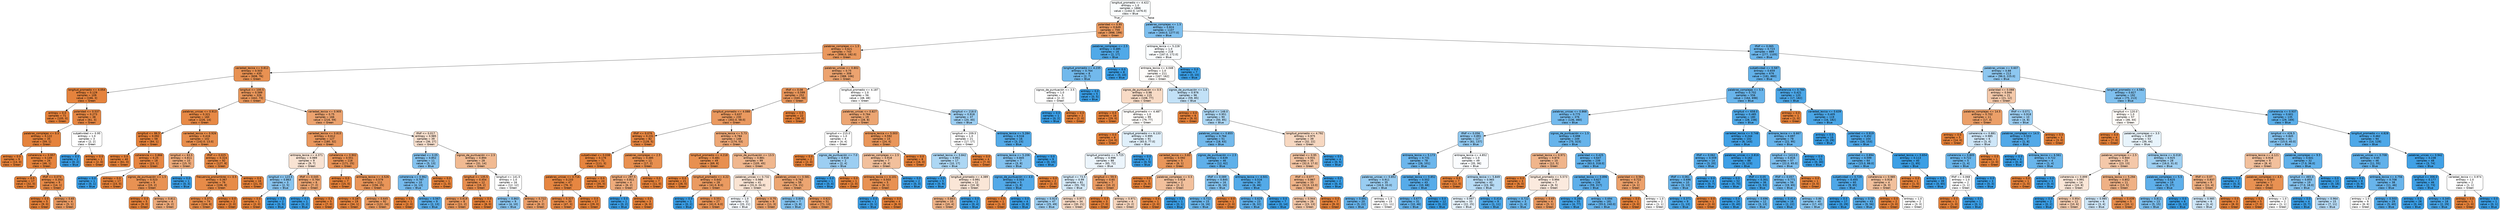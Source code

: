 digraph Tree {
node [shape=box, style="filled, rounded", color="black", fontname="helvetica"] ;
edge [fontname="helvetica"] ;
0 [label="longitud_promedio <= 4.422\nentropy = 1.0\nsamples = 1866\nvalue = [1442.0, 1476.0]\nclass = Blue", fillcolor="#fafdfe"] ;
1 [label="polaridad <= 0.95\nentropy = 0.649\nsamples = 759\nvalue = [998, 199]\nclass = Green", fillcolor="#ea9a60"] ;
0 -> 1 [labeldistance=2.5, labelangle=45, headlabel="True"] ;
2 [label="palabras_complejas <= 1.5\nentropy = 0.621\nsamples = 743\nvalue = [996.0, 182.0]\nclass = Green", fillcolor="#ea985d"] ;
1 -> 2 ;
3 [label="variedad_lexica <= 0.812\nentropy = 0.503\nsamples = 435\nvalue = [608, 76]\nclass = Green", fillcolor="#e89152"] ;
2 -> 3 ;
4 [label="longitud_promedio <= 4.054\nentropy = 0.129\nsamples = 109\nvalue = [166, 3]\nclass = Green", fillcolor="#e5833d"] ;
3 -> 4 ;
5 [label="entropy = 0.0\nsamples = 71\nvalue = [105, 0]\nclass = Green", fillcolor="#e58139"] ;
4 -> 5 ;
6 [label="polaridad <= 0.537\nentropy = 0.273\nsamples = 38\nvalue = [61, 3]\nclass = Green", fillcolor="#e68743"] ;
4 -> 6 ;
7 [label="palabras_complejas <= 0.5\nentropy = 0.122\nsamples = 35\nvalue = [59, 1]\nclass = Green", fillcolor="#e5833c"] ;
6 -> 7 ;
8 [label="entropy = 0.0\nsamples = 9\nvalue = [13, 0]\nclass = Green", fillcolor="#e58139"] ;
7 -> 8 ;
9 [label="coherencia <= 0.957\nentropy = 0.149\nsamples = 26\nvalue = [46, 1]\nclass = Green", fillcolor="#e6843d"] ;
7 -> 9 ;
10 [label="entropy = 0.0\nsamples = 17\nvalue = [32, 0]\nclass = Green", fillcolor="#e58139"] ;
9 -> 10 ;
11 [label="tfidf <= 0.074\nentropy = 0.353\nsamples = 9\nvalue = [14, 1]\nclass = Green", fillcolor="#e78a47"] ;
9 -> 11 ;
12 [label="entropy = 0.0\nsamples = 5\nvalue = [9, 0]\nclass = Green", fillcolor="#e58139"] ;
11 -> 12 ;
13 [label="entropy = 0.65\nsamples = 4\nvalue = [5, 1]\nclass = Green", fillcolor="#ea9a61"] ;
11 -> 13 ;
14 [label="subjetividad <= 0.95\nentropy = 1.0\nsamples = 3\nvalue = [2, 2]\nclass = Green", fillcolor="#ffffff"] ;
6 -> 14 ;
15 [label="entropy = 0.0\nsamples = 2\nvalue = [0, 2]\nclass = Blue", fillcolor="#399de5"] ;
14 -> 15 ;
16 [label="entropy = 0.0\nsamples = 1\nvalue = [2, 0]\nclass = Green", fillcolor="#e58139"] ;
14 -> 16 ;
17 [label="longitud <= 100.5\nentropy = 0.589\nsamples = 326\nvalue = [442, 73]\nclass = Green", fillcolor="#e9965a"] ;
3 -> 17 ;
18 [label="palabras_unicas <= 0.913\nentropy = 0.321\nsamples = 160\nvalue = [226, 14]\nclass = Green", fillcolor="#e78945"] ;
17 -> 18 ;
19 [label="longitud <= 86.5\nentropy = 0.092\nsamples = 58\nvalue = [84, 1]\nclass = Green", fillcolor="#e5823b"] ;
18 -> 19 ;
20 [label="entropy = 0.0\nsamples = 40\nvalue = [61, 0]\nclass = Green", fillcolor="#e58139"] ;
19 -> 20 ;
21 [label="coherencia <= 0.866\nentropy = 0.25\nsamples = 18\nvalue = [23, 1]\nclass = Green", fillcolor="#e68642"] ;
19 -> 21 ;
22 [label="entropy = 0.0\nsamples = 1\nvalue = [0, 1]\nclass = Blue", fillcolor="#399de5"] ;
21 -> 22 ;
23 [label="entropy = 0.0\nsamples = 17\nvalue = [23, 0]\nclass = Green", fillcolor="#e58139"] ;
21 -> 23 ;
24 [label="variedad_lexica <= 0.926\nentropy = 0.416\nsamples = 102\nvalue = [142.0, 13.0]\nclass = Green", fillcolor="#e78d4b"] ;
18 -> 24 ;
25 [label="longitud <= 63.5\nentropy = 0.811\nsamples = 10\nvalue = [15, 5]\nclass = Green", fillcolor="#eeab7b"] ;
24 -> 25 ;
26 [label="signos_de_puntuación <= 1.5\nentropy = 0.523\nsamples = 9\nvalue = [15, 2]\nclass = Green", fillcolor="#e89253"] ;
25 -> 26 ;
27 [label="entropy = 0.0\nsamples = 5\nvalue = [9, 0]\nclass = Green", fillcolor="#e58139"] ;
26 -> 27 ;
28 [label="entropy = 0.811\nsamples = 4\nvalue = [6, 2]\nclass = Green", fillcolor="#eeab7b"] ;
26 -> 28 ;
29 [label="entropy = 0.0\nsamples = 1\nvalue = [0, 3]\nclass = Blue", fillcolor="#399de5"] ;
25 -> 29 ;
30 [label="tfidf <= 0.025\nentropy = 0.324\nsamples = 92\nvalue = [127, 8]\nclass = Green", fillcolor="#e78945"] ;
24 -> 30 ;
31 [label="frecuencia_pronombres <= 0.5\nentropy = 0.367\nsamples = 76\nvalue = [106, 8]\nclass = Green", fillcolor="#e78b48"] ;
30 -> 31 ;
32 [label="entropy = 0.371\nsamples = 74\nvalue = [104, 8]\nclass = Green", fillcolor="#e78b48"] ;
31 -> 32 ;
33 [label="entropy = 0.0\nsamples = 2\nvalue = [2, 0]\nclass = Green", fillcolor="#e58139"] ;
31 -> 33 ;
34 [label="entropy = 0.0\nsamples = 16\nvalue = [21, 0]\nclass = Green", fillcolor="#e58139"] ;
30 -> 34 ;
35 [label="variedad_lexica <= 0.905\nentropy = 0.75\nsamples = 166\nvalue = [216, 59]\nclass = Green", fillcolor="#eca36f"] ;
17 -> 35 ;
36 [label="variedad_lexica <= 0.815\nentropy = 0.612\nsamples = 127\nvalue = [180, 32]\nclass = Green", fillcolor="#ea975c"] ;
35 -> 36 ;
37 [label="entropia_lexica <= 4.371\nentropy = 0.989\nsamples = 9\nvalue = [9, 7]\nclass = Green", fillcolor="#f9e3d3"] ;
36 -> 37 ;
38 [label="longitud <= 123.5\nentropy = 0.863\nsamples = 3\nvalue = [2, 5]\nclass = Blue", fillcolor="#88c4ef"] ;
37 -> 38 ;
39 [label="entropy = 0.0\nsamples = 1\nvalue = [2, 0]\nclass = Green", fillcolor="#e58139"] ;
38 -> 39 ;
40 [label="entropy = 0.0\nsamples = 2\nvalue = [0, 5]\nclass = Blue", fillcolor="#399de5"] ;
38 -> 40 ;
41 [label="tfidf <= 0.045\nentropy = 0.764\nsamples = 6\nvalue = [7, 2]\nclass = Green", fillcolor="#eca572"] ;
37 -> 41 ;
42 [label="entropy = 0.0\nsamples = 1\nvalue = [0, 2]\nclass = Blue", fillcolor="#399de5"] ;
41 -> 42 ;
43 [label="entropy = 0.0\nsamples = 5\nvalue = [7, 0]\nclass = Green", fillcolor="#e58139"] ;
41 -> 43 ;
44 [label="coherencia <= 0.902\nentropy = 0.551\nsamples = 118\nvalue = [171, 25]\nclass = Green", fillcolor="#e99356"] ;
36 -> 44 ;
45 [label="entropy = 0.0\nsamples = 7\nvalue = [15, 0]\nclass = Green", fillcolor="#e58139"] ;
44 -> 45 ;
46 [label="entropia_lexica <= 4.526\nentropy = 0.579\nsamples = 111\nvalue = [156, 25]\nclass = Green", fillcolor="#e99559"] ;
44 -> 46 ;
47 [label="entropy = 0.187\nsamples = 19\nvalue = [34, 1]\nclass = Green", fillcolor="#e6853f"] ;
46 -> 47 ;
48 [label="entropy = 0.645\nsamples = 92\nvalue = [122, 24]\nclass = Green", fillcolor="#ea9a60"] ;
46 -> 48 ;
49 [label="tfidf <= 0.017\nentropy = 0.985\nsamples = 39\nvalue = [36, 27]\nclass = Green", fillcolor="#f8e0ce"] ;
35 -> 49 ;
50 [label="polaridad <= 0.05\nentropy = 0.852\nsamples = 11\nvalue = [5, 13]\nclass = Blue", fillcolor="#85c3ef"] ;
49 -> 50 ;
51 [label="coherencia <= 0.962\nentropy = 0.787\nsamples = 10\nvalue = [4, 13]\nclass = Blue", fillcolor="#76bbed"] ;
50 -> 51 ;
52 [label="entropy = 0.0\nsamples = 1\nvalue = [2, 0]\nclass = Green", fillcolor="#e58139"] ;
51 -> 52 ;
53 [label="entropy = 0.567\nsamples = 9\nvalue = [2, 13]\nclass = Blue", fillcolor="#57ace9"] ;
51 -> 53 ;
54 [label="entropy = 0.0\nsamples = 1\nvalue = [1, 0]\nclass = Green", fillcolor="#e58139"] ;
50 -> 54 ;
55 [label="signos_de_puntuación <= 2.5\nentropy = 0.894\nsamples = 28\nvalue = [31, 14]\nclass = Green", fillcolor="#f1ba92"] ;
49 -> 55 ;
56 [label="longitud <= 135.5\nentropy = 0.454\nsamples = 12\nvalue = [19, 2]\nclass = Green", fillcolor="#e88e4e"] ;
55 -> 56 ;
57 [label="entropy = 0.619\nsamples = 8\nvalue = [11, 2]\nclass = Green", fillcolor="#ea985d"] ;
56 -> 57 ;
58 [label="entropy = 0.0\nsamples = 4\nvalue = [8, 0]\nclass = Green", fillcolor="#e58139"] ;
56 -> 58 ;
59 [label="longitud <= 141.5\nentropy = 1.0\nsamples = 16\nvalue = [12, 12]\nclass = Green", fillcolor="#ffffff"] ;
55 -> 59 ;
60 [label="entropy = 0.863\nsamples = 9\nvalue = [4, 10]\nclass = Blue", fillcolor="#88c4ef"] ;
59 -> 60 ;
61 [label="entropy = 0.722\nsamples = 7\nvalue = [8, 2]\nclass = Green", fillcolor="#eca06a"] ;
59 -> 61 ;
62 [label="palabras_unicas <= 0.802\nentropy = 0.75\nsamples = 308\nvalue = [388, 106]\nclass = Green", fillcolor="#eca36f"] ;
2 -> 62 ;
63 [label="tfidf <= 0.08\nentropy = 0.599\nsamples = 252\nvalue = [340, 58]\nclass = Green", fillcolor="#e9965b"] ;
62 -> 63 ;
64 [label="longitud_promedio <= 4.088\nentropy = 0.637\nsamples = 230\nvalue = [302.0, 58.0]\nclass = Green", fillcolor="#ea995f"] ;
63 -> 64 ;
65 [label="tfidf <= 0.076\nentropy = 0.231\nsamples = 82\nvalue = [128, 5]\nclass = Green", fillcolor="#e68641"] ;
64 -> 65 ;
66 [label="subjetividad <= 0.038\nentropy = 0.176\nsamples = 71\nvalue = [111, 3]\nclass = Green", fillcolor="#e6843e"] ;
65 -> 66 ;
67 [label="palabras_unicas <= 0.716\nentropy = 0.233\nsamples = 47\nvalue = [76, 3]\nclass = Green", fillcolor="#e68641"] ;
66 -> 67 ;
68 [label="entropy = 0.327\nsamples = 30\nvalue = [47, 3]\nclass = Green", fillcolor="#e78946"] ;
67 -> 68 ;
69 [label="entropy = 0.0\nsamples = 17\nvalue = [29, 0]\nclass = Green", fillcolor="#e58139"] ;
67 -> 69 ;
70 [label="entropy = 0.0\nsamples = 24\nvalue = [35, 0]\nclass = Green", fillcolor="#e58139"] ;
66 -> 70 ;
71 [label="palabras_complejas <= 2.5\nentropy = 0.485\nsamples = 11\nvalue = [17, 2]\nclass = Green", fillcolor="#e89050"] ;
65 -> 71 ;
72 [label="longitud <= 297.5\nentropy = 0.811\nsamples = 4\nvalue = [6, 2]\nclass = Green", fillcolor="#eeab7b"] ;
71 -> 72 ;
73 [label="entropy = 0.0\nsamples = 1\nvalue = [0, 2]\nclass = Blue", fillcolor="#399de5"] ;
72 -> 73 ;
74 [label="entropy = 0.0\nsamples = 3\nvalue = [6, 0]\nclass = Green", fillcolor="#e58139"] ;
72 -> 74 ;
75 [label="entropy = 0.0\nsamples = 7\nvalue = [11, 0]\nclass = Green", fillcolor="#e58139"] ;
71 -> 75 ;
76 [label="entropia_lexica <= 5.73\nentropy = 0.784\nsamples = 148\nvalue = [174, 53]\nclass = Green", fillcolor="#eda775"] ;
64 -> 76 ;
77 [label="longitud_promedio <= 4.218\nentropy = 0.481\nsamples = 49\nvalue = [69, 8]\nclass = Green", fillcolor="#e89050"] ;
76 -> 77 ;
78 [label="entropy = 0.0\nsamples = 21\nvalue = [28, 0]\nclass = Green", fillcolor="#e58139"] ;
77 -> 78 ;
79 [label="longitud_promedio <= 4.22\nentropy = 0.642\nsamples = 28\nvalue = [41.0, 8.0]\nclass = Green", fillcolor="#ea9a60"] ;
77 -> 79 ;
80 [label="entropy = 0.0\nsamples = 1\nvalue = [0, 2]\nclass = Blue", fillcolor="#399de5"] ;
79 -> 80 ;
81 [label="entropy = 0.551\nsamples = 27\nvalue = [41.0, 6.0]\nclass = Green", fillcolor="#e99356"] ;
79 -> 81 ;
82 [label="signos_de_puntuación <= 13.5\nentropy = 0.881\nsamples = 99\nvalue = [105, 45]\nclass = Green", fillcolor="#f0b78e"] ;
76 -> 82 ;
83 [label="palabras_unicas <= 0.732\nentropy = 0.988\nsamples = 41\nvalue = [31.0, 24.0]\nclass = Green", fillcolor="#f9e3d2"] ;
82 -> 83 ;
84 [label="entropy = 1.0\nsamples = 32\nvalue = [20, 21]\nclass = Blue", fillcolor="#f6fafe"] ;
83 -> 84 ;
85 [label="entropy = 0.75\nsamples = 9\nvalue = [11, 3]\nclass = Green", fillcolor="#eca36f"] ;
83 -> 85 ;
86 [label="palabras_unicas <= 0.581\nentropy = 0.762\nsamples = 58\nvalue = [74, 21]\nclass = Green", fillcolor="#eca571"] ;
82 -> 86 ;
87 [label="entropy = 0.845\nsamples = 7\nvalue = [3, 8]\nclass = Blue", fillcolor="#83c2ef"] ;
86 -> 87 ;
88 [label="entropy = 0.622\nsamples = 51\nvalue = [71, 13]\nclass = Green", fillcolor="#ea985d"] ;
86 -> 88 ;
89 [label="entropy = 0.0\nsamples = 22\nvalue = [38, 0]\nclass = Green", fillcolor="#e58139"] ;
63 -> 89 ;
90 [label="longitud_promedio <= 4.187\nentropy = 1.0\nsamples = 56\nvalue = [48, 48]\nclass = Green", fillcolor="#ffffff"] ;
62 -> 90 ;
91 [label="palabras_unicas <= 0.827\nentropy = 0.764\nsamples = 19\nvalue = [28, 8]\nclass = Green", fillcolor="#eca572"] ;
90 -> 91 ;
92 [label="longitud <= 215.0\nentropy = 1.0\nsamples = 4\nvalue = [4, 4]\nclass = Green", fillcolor="#ffffff"] ;
91 -> 92 ;
93 [label="entropy = 0.0\nsamples = 2\nvalue = [2, 0]\nclass = Green", fillcolor="#e58139"] ;
92 -> 93 ;
94 [label="signos_de_puntuación <= 7.0\nentropy = 0.918\nsamples = 2\nvalue = [2, 4]\nclass = Blue", fillcolor="#9ccef2"] ;
92 -> 94 ;
95 [label="entropy = 0.0\nsamples = 1\nvalue = [0, 4]\nclass = Blue", fillcolor="#399de5"] ;
94 -> 95 ;
96 [label="entropy = 0.0\nsamples = 1\nvalue = [2, 0]\nclass = Green", fillcolor="#e58139"] ;
94 -> 96 ;
97 [label="entropia_lexica <= 5.003\nentropy = 0.592\nsamples = 15\nvalue = [24, 4]\nclass = Green", fillcolor="#e9965a"] ;
91 -> 97 ;
98 [label="palabras_complejas <= 2.5\nentropy = 0.918\nsamples = 7\nvalue = [8, 4]\nclass = Green", fillcolor="#f2c09c"] ;
97 -> 98 ;
99 [label="entropia_lexica <= 4.101\nentropy = 0.503\nsamples = 5\nvalue = [8, 1]\nclass = Green", fillcolor="#e89152"] ;
98 -> 99 ;
100 [label="entropy = 0.0\nsamples = 1\nvalue = [0, 1]\nclass = Blue", fillcolor="#399de5"] ;
99 -> 100 ;
101 [label="entropy = 0.0\nsamples = 4\nvalue = [8, 0]\nclass = Green", fillcolor="#e58139"] ;
99 -> 101 ;
102 [label="entropy = 0.0\nsamples = 2\nvalue = [0, 3]\nclass = Blue", fillcolor="#399de5"] ;
98 -> 102 ;
103 [label="entropy = 0.0\nsamples = 8\nvalue = [16, 0]\nclass = Green", fillcolor="#e58139"] ;
97 -> 103 ;
104 [label="longitud <= 218.0\nentropy = 0.918\nsamples = 37\nvalue = [20, 40]\nclass = Blue", fillcolor="#9ccef2"] ;
90 -> 104 ;
105 [label="longitud <= 209.5\nentropy = 1.0\nsamples = 21\nvalue = [17, 17]\nclass = Green", fillcolor="#ffffff"] ;
104 -> 105 ;
106 [label="variedad_lexica <= 0.842\nentropy = 0.951\nsamples = 17\nvalue = [10, 17]\nclass = Blue", fillcolor="#add7f4"] ;
105 -> 106 ;
107 [label="entropy = 0.0\nsamples = 5\nvalue = [0, 9]\nclass = Blue", fillcolor="#399de5"] ;
106 -> 107 ;
108 [label="longitud_promedio <= 4.389\nentropy = 0.991\nsamples = 12\nvalue = [10, 8]\nclass = Green", fillcolor="#fae6d7"] ;
106 -> 108 ;
109 [label="entropy = 0.863\nsamples = 10\nvalue = [10, 4]\nclass = Green", fillcolor="#efb388"] ;
108 -> 109 ;
110 [label="entropy = 0.0\nsamples = 2\nvalue = [0, 4]\nclass = Blue", fillcolor="#399de5"] ;
108 -> 110 ;
111 [label="entropy = 0.0\nsamples = 4\nvalue = [7, 0]\nclass = Green", fillcolor="#e58139"] ;
105 -> 111 ;
112 [label="entropia_lexica <= 5.284\nentropy = 0.516\nsamples = 16\nvalue = [3, 23]\nclass = Blue", fillcolor="#53aae8"] ;
104 -> 112 ;
113 [label="entropia_lexica <= 5.206\nentropy = 0.845\nsamples = 7\nvalue = [3, 8]\nclass = Blue", fillcolor="#83c2ef"] ;
112 -> 113 ;
114 [label="signos_de_puntuación <= 4.0\nentropy = 0.503\nsamples = 5\nvalue = [1, 8]\nclass = Blue", fillcolor="#52a9e8"] ;
113 -> 114 ;
115 [label="entropy = 0.0\nsamples = 1\nvalue = [1, 0]\nclass = Green", fillcolor="#e58139"] ;
114 -> 115 ;
116 [label="entropy = 0.0\nsamples = 4\nvalue = [0, 8]\nclass = Blue", fillcolor="#399de5"] ;
114 -> 116 ;
117 [label="entropy = 0.0\nsamples = 2\nvalue = [2, 0]\nclass = Green", fillcolor="#e58139"] ;
113 -> 117 ;
118 [label="entropy = 0.0\nsamples = 9\nvalue = [0, 15]\nclass = Blue", fillcolor="#399de5"] ;
112 -> 118 ;
119 [label="palabras_complejas <= 2.5\nentropy = 0.485\nsamples = 16\nvalue = [2, 17]\nclass = Blue", fillcolor="#50a9e8"] ;
1 -> 119 ;
120 [label="longitud_promedio <= 4.235\nentropy = 0.764\nsamples = 8\nvalue = [2, 7]\nclass = Blue", fillcolor="#72b9ec"] ;
119 -> 120 ;
121 [label="signos_de_puntuación <= 3.5\nentropy = 1.0\nsamples = 3\nvalue = [2, 2]\nclass = Green", fillcolor="#ffffff"] ;
120 -> 121 ;
122 [label="entropy = 0.0\nsamples = 1\nvalue = [0, 2]\nclass = Blue", fillcolor="#399de5"] ;
121 -> 122 ;
123 [label="entropy = 0.0\nsamples = 2\nvalue = [2, 0]\nclass = Green", fillcolor="#e58139"] ;
121 -> 123 ;
124 [label="entropy = 0.0\nsamples = 5\nvalue = [0, 5]\nclass = Blue", fillcolor="#399de5"] ;
120 -> 124 ;
125 [label="entropy = 0.0\nsamples = 8\nvalue = [0, 10]\nclass = Blue", fillcolor="#399de5"] ;
119 -> 125 ;
126 [label="palabras_complejas <= 1.5\nentropy = 0.824\nsamples = 1107\nvalue = [444.0, 1277.0]\nclass = Blue", fillcolor="#7ebfee"] ;
0 -> 126 [labeldistance=2.5, labelangle=-45, headlabel="False"] ;
127 [label="entropia_lexica <= 5.228\nentropy = 1.0\nsamples = 218\nvalue = [167.0, 172.0]\nclass = Blue", fillcolor="#f9fcfe"] ;
126 -> 127 ;
128 [label="entropia_lexica <= 4.048\nentropy = 1.0\nsamples = 211\nvalue = [167, 162]\nclass = Green", fillcolor="#fefbf9"] ;
127 -> 128 ;
129 [label="signos_de_puntuación <= 0.5\nentropy = 0.98\nsamples = 115\nvalue = [108, 77]\nclass = Green", fillcolor="#f8dbc6"] ;
128 -> 129 ;
130 [label="entropy = 0.0\nsamples = 16\nvalue = [29, 0]\nclass = Green", fillcolor="#e58139"] ;
129 -> 130 ;
131 [label="longitud_promedio <= 4.487\nentropy = 1.0\nsamples = 99\nvalue = [79, 77]\nclass = Green", fillcolor="#fefcfa"] ;
129 -> 131 ;
132 [label="entropy = 0.0\nsamples = 8\nvalue = [14, 0]\nclass = Green", fillcolor="#e58139"] ;
131 -> 132 ;
133 [label="longitud_promedio <= 6.133\nentropy = 0.995\nsamples = 91\nvalue = [65.0, 77.0]\nclass = Blue", fillcolor="#e0f0fb"] ;
131 -> 133 ;
134 [label="longitud_promedio <= 5.725\nentropy = 0.998\nsamples = 88\nvalue = [65, 72]\nclass = Blue", fillcolor="#ecf5fc"] ;
133 -> 134 ;
135 [label="longitud <= 73.5\nentropy = 0.99\nsamples = 81\nvalue = [55, 70]\nclass = Blue", fillcolor="#d5eaf9"] ;
134 -> 135 ;
136 [label="entropy = 0.923\nsamples = 47\nvalue = [25, 49]\nclass = Blue", fillcolor="#9ecff2"] ;
135 -> 136 ;
137 [label="entropy = 0.977\nsamples = 34\nvalue = [30, 21]\nclass = Green", fillcolor="#f7d9c4"] ;
135 -> 137 ;
138 [label="longitud <= 59.5\nentropy = 0.65\nsamples = 7\nvalue = [10, 2]\nclass = Green", fillcolor="#ea9a61"] ;
134 -> 138 ;
139 [label="entropy = 0.0\nsamples = 3\nvalue = [7, 0]\nclass = Green", fillcolor="#e58139"] ;
138 -> 139 ;
140 [label="entropy = 0.971\nsamples = 4\nvalue = [3, 2]\nclass = Green", fillcolor="#f6d5bd"] ;
138 -> 140 ;
141 [label="entropy = 0.0\nsamples = 3\nvalue = [0, 5]\nclass = Blue", fillcolor="#399de5"] ;
133 -> 141 ;
142 [label="signos_de_puntuación <= 1.5\nentropy = 0.976\nsamples = 96\nvalue = [59, 85]\nclass = Blue", fillcolor="#c2e1f7"] ;
128 -> 142 ;
143 [label="entropy = 0.0\nsamples = 6\nvalue = [9, 0]\nclass = Green", fillcolor="#e58139"] ;
142 -> 143 ;
144 [label="longitud <= 148.0\nentropy = 0.951\nsamples = 90\nvalue = [50, 85]\nclass = Blue", fillcolor="#add7f4"] ;
142 -> 144 ;
145 [label="palabras_unicas <= 0.855\nentropy = 0.764\nsamples = 51\nvalue = [18, 63]\nclass = Blue", fillcolor="#72b9ec"] ;
144 -> 145 ;
146 [label="variedad_lexica <= 0.83\nentropy = 0.592\nsamples = 5\nvalue = [6, 1]\nclass = Green", fillcolor="#e9965a"] ;
145 -> 146 ;
147 [label="entropy = 0.0\nsamples = 3\nvalue = [4, 0]\nclass = Green", fillcolor="#e58139"] ;
146 -> 147 ;
148 [label="palabras_complejas <= 0.5\nentropy = 0.918\nsamples = 2\nvalue = [2, 1]\nclass = Green", fillcolor="#f2c09c"] ;
146 -> 148 ;
149 [label="entropy = 0.0\nsamples = 1\nvalue = [2, 0]\nclass = Green", fillcolor="#e58139"] ;
148 -> 149 ;
150 [label="entropy = 0.0\nsamples = 1\nvalue = [0, 1]\nclass = Blue", fillcolor="#399de5"] ;
148 -> 150 ;
151 [label="signos_de_puntuación <= 2.5\nentropy = 0.639\nsamples = 46\nvalue = [12, 62]\nclass = Blue", fillcolor="#5fb0ea"] ;
145 -> 151 ;
152 [label="tfidf <= 0.089\nentropy = 0.845\nsamples = 16\nvalue = [6, 16]\nclass = Blue", fillcolor="#83c2ef"] ;
151 -> 152 ;
153 [label="entropy = 0.722\nsamples = 15\nvalue = [4, 16]\nclass = Blue", fillcolor="#6ab6ec"] ;
152 -> 153 ;
154 [label="entropy = 0.0\nsamples = 1\nvalue = [2, 0]\nclass = Green", fillcolor="#e58139"] ;
152 -> 154 ;
155 [label="entropia_lexica <= 4.501\nentropy = 0.516\nsamples = 30\nvalue = [6, 46]\nclass = Blue", fillcolor="#53aae8"] ;
151 -> 155 ;
156 [label="entropy = 0.629\nsamples = 23\nvalue = [6, 32]\nclass = Blue", fillcolor="#5eafea"] ;
155 -> 156 ;
157 [label="entropy = 0.0\nsamples = 7\nvalue = [0, 14]\nclass = Blue", fillcolor="#399de5"] ;
155 -> 157 ;
158 [label="longitud_promedio <= 4.792\nentropy = 0.975\nsamples = 39\nvalue = [32, 22]\nclass = Green", fillcolor="#f7d8c1"] ;
144 -> 158 ;
159 [label="polaridad <= 0.95\nentropy = 0.931\nsamples = 35\nvalue = [32.0, 17.0]\nclass = Green", fillcolor="#f3c4a2"] ;
158 -> 159 ;
160 [label="tfidf <= 0.077\nentropy = 0.867\nsamples = 33\nvalue = [32.0, 13.0]\nclass = Green", fillcolor="#f0b489"] ;
159 -> 160 ;
161 [label="entropy = 0.944\nsamples = 26\nvalue = [23, 13]\nclass = Green", fillcolor="#f4c8a9"] ;
160 -> 161 ;
162 [label="entropy = 0.0\nsamples = 7\nvalue = [9, 0]\nclass = Green", fillcolor="#e58139"] ;
160 -> 162 ;
163 [label="entropy = 0.0\nsamples = 2\nvalue = [0, 4]\nclass = Blue", fillcolor="#399de5"] ;
159 -> 163 ;
164 [label="entropy = 0.0\nsamples = 4\nvalue = [0, 5]\nclass = Blue", fillcolor="#399de5"] ;
158 -> 164 ;
165 [label="entropy = 0.0\nsamples = 7\nvalue = [0, 10]\nclass = Blue", fillcolor="#399de5"] ;
127 -> 165 ;
166 [label="tfidf <= 0.065\nentropy = 0.723\nsamples = 889\nvalue = [277, 1105]\nclass = Blue", fillcolor="#6bb6ec"] ;
126 -> 166 ;
167 [label="subjetividad <= 0.587\nentropy = 0.659\nsamples = 676\nvalue = [181, 880]\nclass = Blue", fillcolor="#62b1ea"] ;
166 -> 167 ;
168 [label="palabras_complejas <= 5.5\nentropy = 0.702\nsamples = 556\nvalue = [164, 698]\nclass = Blue", fillcolor="#68b4eb"] ;
167 -> 168 ;
169 [label="palabras_unicas <= 0.868\nentropy = 0.775\nsamples = 376\nvalue = [136, 460]\nclass = Blue", fillcolor="#74baed"] ;
168 -> 169 ;
170 [label="tfidf <= 0.056\nentropy = 0.891\nsamples = 127\nvalue = [61, 137]\nclass = Blue", fillcolor="#91c9f1"] ;
169 -> 170 ;
171 [label="entropia_lexica <= 5.173\nentropy = 0.731\nsamples = 78\nvalue = [26, 101]\nclass = Blue", fillcolor="#6cb6ec"] ;
170 -> 171 ;
172 [label="palabras_unicas <= 0.852\nentropy = 0.911\nsamples = 35\nvalue = [16.0, 33.0]\nclass = Blue", fillcolor="#99cdf2"] ;
171 -> 172 ;
173 [label="entropy = 0.691\nsamples = 20\nvalue = [5, 22]\nclass = Blue", fillcolor="#66b3eb"] ;
172 -> 173 ;
174 [label="entropy = 1.0\nsamples = 15\nvalue = [11, 11]\nclass = Green", fillcolor="#ffffff"] ;
172 -> 174 ;
175 [label="variedad_lexica <= 0.852\nentropy = 0.552\nsamples = 43\nvalue = [10, 68]\nclass = Blue", fillcolor="#56abe9"] ;
171 -> 175 ;
176 [label="entropy = 0.677\nsamples = 31\nvalue = [10, 46]\nclass = Blue", fillcolor="#64b2eb"] ;
175 -> 176 ;
177 [label="entropy = 0.0\nsamples = 12\nvalue = [0, 22]\nclass = Blue", fillcolor="#399de5"] ;
175 -> 177 ;
178 [label="entropia_lexica <= 4.852\nentropy = 1.0\nsamples = 49\nvalue = [35, 36]\nclass = Blue", fillcolor="#fafcfe"] ;
170 -> 178 ;
179 [label="entropy = 0.0\nsamples = 7\nvalue = [12, 0]\nclass = Green", fillcolor="#e58139"] ;
178 -> 179 ;
180 [label="entropia_lexica <= 5.849\nentropy = 0.965\nsamples = 42\nvalue = [23, 36]\nclass = Blue", fillcolor="#b8dcf6"] ;
178 -> 180 ;
181 [label="entropy = 0.997\nsamples = 33\nvalue = [22, 25]\nclass = Blue", fillcolor="#e7f3fc"] ;
180 -> 181 ;
182 [label="entropy = 0.414\nsamples = 9\nvalue = [1, 11]\nclass = Blue", fillcolor="#4ba6e7"] ;
180 -> 182 ;
183 [label="signos_de_puntuación <= 1.5\nentropy = 0.698\nsamples = 249\nvalue = [75, 323]\nclass = Blue", fillcolor="#67b4eb"] ;
169 -> 183 ;
184 [label="variedad_lexica <= 0.971\nentropy = 0.874\nsamples = 10\nvalue = [12, 5]\nclass = Green", fillcolor="#f0b58b"] ;
183 -> 184 ;
185 [label="entropy = 0.0\nsamples = 3\nvalue = [6, 0]\nclass = Green", fillcolor="#e58139"] ;
184 -> 185 ;
186 [label="longitud_promedio <= 5.573\nentropy = 0.994\nsamples = 7\nvalue = [6, 5]\nclass = Green", fillcolor="#fbeade"] ;
184 -> 186 ;
187 [label="entropy = 0.722\nsamples = 3\nvalue = [1, 4]\nclass = Blue", fillcolor="#6ab6ec"] ;
186 -> 187 ;
188 [label="entropy = 0.65\nsamples = 4\nvalue = [5, 1]\nclass = Green", fillcolor="#ea9a61"] ;
186 -> 188 ;
189 [label="polaridad <= 0.425\nentropy = 0.647\nsamples = 239\nvalue = [63.0, 318.0]\nclass = Blue", fillcolor="#60b0ea"] ;
183 -> 189 ;
190 [label="variedad_lexica <= 0.896\nentropy = 0.627\nsamples = 236\nvalue = [59, 317]\nclass = Blue", fillcolor="#5eafea"] ;
189 -> 190 ;
191 [label="entropy = 0.284\nsamples = 55\nvalue = [4, 77]\nclass = Blue", fillcolor="#43a2e6"] ;
190 -> 191 ;
192 [label="entropy = 0.694\nsamples = 181\nvalue = [55.0, 240.0]\nclass = Blue", fillcolor="#66b3eb"] ;
190 -> 192 ;
193 [label="polaridad <= 0.562\nentropy = 0.722\nsamples = 3\nvalue = [4, 1]\nclass = Green", fillcolor="#eca06a"] ;
189 -> 193 ;
194 [label="entropy = 0.0\nsamples = 1\nvalue = [3, 0]\nclass = Green", fillcolor="#e58139"] ;
193 -> 194 ;
195 [label="entropy = 1.0\nsamples = 2\nvalue = [1, 1]\nclass = Green", fillcolor="#ffffff"] ;
193 -> 195 ;
196 [label="longitud <= 658.0\nentropy = 0.485\nsamples = 180\nvalue = [28, 238]\nclass = Blue", fillcolor="#50a9e8"] ;
168 -> 196 ;
197 [label="variedad_lexica <= 0.748\nentropy = 0.244\nsamples = 102\nvalue = [6, 143]\nclass = Blue", fillcolor="#41a1e6"] ;
196 -> 197 ;
198 [label="tfidf <= 0.062\nentropy = 0.559\nsamples = 14\nvalue = [3, 20]\nclass = Blue", fillcolor="#57ace9"] ;
197 -> 198 ;
199 [label="tfidf <= 0.061\nentropy = 0.696\nsamples = 10\nvalue = [3, 13]\nclass = Blue", fillcolor="#67b4eb"] ;
198 -> 199 ;
200 [label="entropy = 0.371\nsamples = 9\nvalue = [1, 13]\nclass = Blue", fillcolor="#48a5e7"] ;
199 -> 200 ;
201 [label="entropy = 0.0\nsamples = 1\nvalue = [2, 0]\nclass = Green", fillcolor="#e58139"] ;
199 -> 201 ;
202 [label="entropy = 0.0\nsamples = 4\nvalue = [0, 7]\nclass = Blue", fillcolor="#399de5"] ;
198 -> 202 ;
203 [label="palabras_unicas <= 0.816\nentropy = 0.162\nsamples = 88\nvalue = [3, 123]\nclass = Blue", fillcolor="#3e9fe6"] ;
197 -> 203 ;
204 [label="entropy = 0.0\nsamples = 52\nvalue = [0, 70]\nclass = Blue", fillcolor="#399de5"] ;
203 -> 204 ;
205 [label="tfidf <= 0.05\nentropy = 0.301\nsamples = 36\nvalue = [3, 53]\nclass = Blue", fillcolor="#44a3e6"] ;
203 -> 205 ;
206 [label="entropy = 0.0\nsamples = 24\nvalue = [0, 40]\nclass = Blue", fillcolor="#399de5"] ;
205 -> 206 ;
207 [label="entropy = 0.696\nsamples = 12\nvalue = [3, 13]\nclass = Blue", fillcolor="#67b4eb"] ;
205 -> 207 ;
208 [label="entropia_lexica <= 6.667\nentropy = 0.697\nsamples = 78\nvalue = [22, 95]\nclass = Blue", fillcolor="#67b4eb"] ;
196 -> 208 ;
209 [label="longitud <= 1413.0\nentropy = 0.816\nsamples = 57\nvalue = [22.0, 65.0]\nclass = Blue", fillcolor="#7cbeee"] ;
208 -> 209 ;
210 [label="tfidf <= 0.057\nentropy = 0.771\nsamples = 56\nvalue = [19, 65]\nclass = Blue", fillcolor="#73baed"] ;
209 -> 210 ;
211 [label="entropy = 0.414\nsamples = 16\nvalue = [2, 22]\nclass = Blue", fillcolor="#4ba6e7"] ;
210 -> 211 ;
212 [label="entropy = 0.86\nsamples = 40\nvalue = [17, 43]\nclass = Blue", fillcolor="#87c4ef"] ;
210 -> 212 ;
213 [label="entropy = 0.0\nsamples = 1\nvalue = [3, 0]\nclass = Green", fillcolor="#e58139"] ;
209 -> 213 ;
214 [label="entropy = 0.0\nsamples = 21\nvalue = [0, 30]\nclass = Blue", fillcolor="#399de5"] ;
208 -> 214 ;
215 [label="coherencia <= 0.784\nentropy = 0.421\nsamples = 120\nvalue = [17, 182]\nclass = Blue", fillcolor="#4ba6e7"] ;
167 -> 215 ;
216 [label="entropy = 0.0\nsamples = 1\nvalue = [1, 0]\nclass = Green", fillcolor="#e58139"] ;
215 -> 216 ;
217 [label="variedad_lexica <= 0.639\nentropy = 0.405\nsamples = 119\nvalue = [16, 182]\nclass = Blue", fillcolor="#4aa6e7"] ;
215 -> 217 ;
218 [label="entropy = 0.0\nsamples = 15\nvalue = [0, 29]\nclass = Blue", fillcolor="#399de5"] ;
217 -> 218 ;
219 [label="polaridad <= 0.919\nentropy = 0.452\nsamples = 104\nvalue = [16, 153]\nclass = Blue", fillcolor="#4ea7e8"] ;
217 -> 219 ;
220 [label="polaridad <= 0.894\nentropy = 0.599\nsamples = 64\nvalue = [15.0, 88.0]\nclass = Blue", fillcolor="#5baee9"] ;
219 -> 220 ;
221 [label="subjetividad <= 0.729\nentropy = 0.455\nsamples = 60\nvalue = [9, 85]\nclass = Blue", fillcolor="#4ea7e8"] ;
220 -> 221 ;
222 [label="entropy = 0.0\nsamples = 17\nvalue = [0, 29]\nclass = Blue", fillcolor="#399de5"] ;
221 -> 222 ;
223 [label="entropy = 0.58\nsamples = 43\nvalue = [9, 56]\nclass = Blue", fillcolor="#59ade9"] ;
221 -> 223 ;
224 [label="coherencia <= 0.985\nentropy = 0.918\nsamples = 4\nvalue = [6, 3]\nclass = Green", fillcolor="#f2c09c"] ;
220 -> 224 ;
225 [label="entropy = 0.0\nsamples = 2\nvalue = [3, 0]\nclass = Green", fillcolor="#e58139"] ;
224 -> 225 ;
226 [label="entropy = 1.0\nsamples = 2\nvalue = [3, 3]\nclass = Green", fillcolor="#ffffff"] ;
224 -> 226 ;
227 [label="variedad_lexica <= 0.654\nentropy = 0.113\nsamples = 40\nvalue = [1, 65]\nclass = Blue", fillcolor="#3c9fe5"] ;
219 -> 227 ;
228 [label="entropy = 0.0\nsamples = 1\nvalue = [1, 0]\nclass = Green", fillcolor="#e58139"] ;
227 -> 228 ;
229 [label="entropy = 0.0\nsamples = 39\nvalue = [0, 65]\nclass = Blue", fillcolor="#399de5"] ;
227 -> 229 ;
230 [label="palabras_unicas <= 0.607\nentropy = 0.88\nsamples = 213\nvalue = [96.0, 225.0]\nclass = Blue", fillcolor="#8dc7f0"] ;
166 -> 230 ;
231 [label="polaridad <= 0.088\nentropy = 0.946\nsamples = 21\nvalue = [21, 12]\nclass = Green", fillcolor="#f4c9aa"] ;
230 -> 231 ;
232 [label="palabras_complejas <= 14.5\nentropy = 0.702\nsamples = 11\nvalue = [17, 4]\nclass = Green", fillcolor="#eb9f68"] ;
231 -> 232 ;
233 [label="entropy = 0.0\nsamples = 5\nvalue = [14, 0]\nclass = Green", fillcolor="#e58139"] ;
232 -> 233 ;
234 [label="coherencia <= 0.881\nentropy = 0.985\nsamples = 6\nvalue = [3, 4]\nclass = Blue", fillcolor="#cee6f8"] ;
232 -> 234 ;
235 [label="coherencia <= 0.805\nentropy = 0.722\nsamples = 5\nvalue = [1, 4]\nclass = Blue", fillcolor="#6ab6ec"] ;
234 -> 235 ;
236 [label="tfidf <= 0.068\nentropy = 1.0\nsamples = 2\nvalue = [1, 1]\nclass = Green", fillcolor="#ffffff"] ;
235 -> 236 ;
237 [label="entropy = 0.0\nsamples = 1\nvalue = [1, 0]\nclass = Green", fillcolor="#e58139"] ;
236 -> 237 ;
238 [label="entropy = 0.0\nsamples = 1\nvalue = [0, 1]\nclass = Blue", fillcolor="#399de5"] ;
236 -> 238 ;
239 [label="entropy = 0.0\nsamples = 3\nvalue = [0, 3]\nclass = Blue", fillcolor="#399de5"] ;
235 -> 239 ;
240 [label="entropy = 0.0\nsamples = 1\nvalue = [2, 0]\nclass = Green", fillcolor="#e58139"] ;
234 -> 240 ;
241 [label="tfidf <= 0.071\nentropy = 0.918\nsamples = 10\nvalue = [4, 8]\nclass = Blue", fillcolor="#9ccef2"] ;
231 -> 241 ;
242 [label="palabras_complejas <= 14.5\nentropy = 0.503\nsamples = 7\nvalue = [1, 8]\nclass = Blue", fillcolor="#52a9e8"] ;
241 -> 242 ;
243 [label="entropy = 0.0\nsamples = 3\nvalue = [0, 4]\nclass = Blue", fillcolor="#399de5"] ;
242 -> 243 ;
244 [label="entropia_lexica <= 6.561\nentropy = 0.722\nsamples = 4\nvalue = [1, 4]\nclass = Blue", fillcolor="#6ab6ec"] ;
242 -> 244 ;
245 [label="entropy = 0.0\nsamples = 1\nvalue = [1, 0]\nclass = Green", fillcolor="#e58139"] ;
244 -> 245 ;
246 [label="entropy = 0.0\nsamples = 3\nvalue = [0, 4]\nclass = Blue", fillcolor="#399de5"] ;
244 -> 246 ;
247 [label="entropy = 0.0\nsamples = 3\nvalue = [3, 0]\nclass = Green", fillcolor="#e58139"] ;
241 -> 247 ;
248 [label="longitud_promedio <= 4.582\nentropy = 0.827\nsamples = 192\nvalue = [75, 213]\nclass = Blue", fillcolor="#7fc0ee"] ;
230 -> 248 ;
249 [label="longitud <= 120.0\nentropy = 1.0\nsamples = 57\nvalue = [46, 44]\nclass = Green", fillcolor="#fefaf6"] ;
248 -> 249 ;
250 [label="entropy = 0.0\nsamples = 4\nvalue = [7, 0]\nclass = Green", fillcolor="#e58139"] ;
249 -> 250 ;
251 [label="palabras_complejas <= 3.5\nentropy = 0.997\nsamples = 53\nvalue = [39, 44]\nclass = Blue", fillcolor="#e8f4fc"] ;
249 -> 251 ;
252 [label="palabras_complejas <= 2.5\nentropy = 0.944\nsamples = 25\nvalue = [23, 13]\nclass = Green", fillcolor="#f4c8a9"] ;
251 -> 252 ;
253 [label="coherencia <= 0.899\nentropy = 0.991\nsamples = 14\nvalue = [10, 8]\nclass = Green", fillcolor="#fae6d7"] ;
252 -> 253 ;
254 [label="entropy = 0.0\nsamples = 2\nvalue = [0, 2]\nclass = Blue", fillcolor="#399de5"] ;
253 -> 254 ;
255 [label="entropy = 0.954\nsamples = 12\nvalue = [10, 6]\nclass = Green", fillcolor="#f5cdb0"] ;
253 -> 255 ;
256 [label="entropia_lexica <= 5.294\nentropy = 0.852\nsamples = 11\nvalue = [13, 5]\nclass = Green", fillcolor="#efb185"] ;
252 -> 256 ;
257 [label="entropy = 0.985\nsamples = 6\nvalue = [3, 4]\nclass = Blue", fillcolor="#cee6f8"] ;
256 -> 257 ;
258 [label="entropy = 0.439\nsamples = 5\nvalue = [10, 1]\nclass = Green", fillcolor="#e88e4d"] ;
256 -> 258 ;
259 [label="entropia_lexica <= 6.018\nentropy = 0.925\nsamples = 28\nvalue = [16.0, 31.0]\nclass = Blue", fillcolor="#9fd0f2"] ;
251 -> 259 ;
260 [label="palabras_complejas <= 5.5\nentropy = 0.625\nsamples = 19\nvalue = [5, 27]\nclass = Blue", fillcolor="#5eafea"] ;
259 -> 260 ;
261 [label="entropy = 0.811\nsamples = 13\nvalue = [5, 15]\nclass = Blue", fillcolor="#7bbeee"] ;
260 -> 261 ;
262 [label="entropy = 0.0\nsamples = 6\nvalue = [0, 12]\nclass = Blue", fillcolor="#399de5"] ;
260 -> 262 ;
263 [label="tfidf <= 0.07\nentropy = 0.837\nsamples = 9\nvalue = [11, 4]\nclass = Green", fillcolor="#eeaf81"] ;
259 -> 263 ;
264 [label="entropy = 0.985\nsamples = 6\nvalue = [3, 4]\nclass = Blue", fillcolor="#cee6f8"] ;
263 -> 264 ;
265 [label="entropy = 0.0\nsamples = 3\nvalue = [8, 0]\nclass = Green", fillcolor="#e58139"] ;
263 -> 265 ;
266 [label="coherencia <= 0.937\nentropy = 0.601\nsamples = 135\nvalue = [29, 169]\nclass = Blue", fillcolor="#5baee9"] ;
248 -> 266 ;
267 [label="longitud <= 426.5\nentropy = 0.845\nsamples = 41\nvalue = [15.0, 40.0]\nclass = Blue", fillcolor="#83c2ef"] ;
266 -> 267 ;
268 [label="entropia_lexica <= 4.121\nentropy = 0.918\nsamples = 9\nvalue = [8, 4]\nclass = Green", fillcolor="#f2c09c"] ;
267 -> 268 ;
269 [label="entropy = 0.0\nsamples = 2\nvalue = [0, 3]\nclass = Blue", fillcolor="#399de5"] ;
268 -> 269 ;
270 [label="palabras_complejas <= 4.5\nentropy = 0.503\nsamples = 7\nvalue = [8, 1]\nclass = Green", fillcolor="#e89152"] ;
268 -> 270 ;
271 [label="entropy = 0.0\nsamples = 5\nvalue = [7, 0]\nclass = Green", fillcolor="#e58139"] ;
270 -> 271 ;
272 [label="entropy = 1.0\nsamples = 2\nvalue = [1, 1]\nclass = Green", fillcolor="#ffffff"] ;
270 -> 272 ;
273 [label="palabras_complejas <= 9.5\nentropy = 0.641\nsamples = 32\nvalue = [7.0, 36.0]\nclass = Blue", fillcolor="#5fb0ea"] ;
267 -> 273 ;
274 [label="longitud <= 465.0\nentropy = 0.855\nsamples = 19\nvalue = [7.0, 18.0]\nclass = Blue", fillcolor="#86c3ef"] ;
273 -> 274 ;
275 [label="entropy = 0.0\nsamples = 4\nvalue = [0, 7]\nclass = Blue", fillcolor="#399de5"] ;
274 -> 275 ;
276 [label="entropy = 0.964\nsamples = 15\nvalue = [7, 11]\nclass = Blue", fillcolor="#b7dbf6"] ;
274 -> 276 ;
277 [label="entropy = 0.0\nsamples = 13\nvalue = [0, 18]\nclass = Blue", fillcolor="#399de5"] ;
273 -> 277 ;
278 [label="longitud_promedio <= 4.828\nentropy = 0.462\nsamples = 94\nvalue = [14, 129]\nclass = Blue", fillcolor="#4ea8e8"] ;
266 -> 278 ;
279 [label="palabras_unicas <= 0.708\nentropy = 0.65\nsamples = 46\nvalue = [11, 55]\nclass = Blue", fillcolor="#61b1ea"] ;
278 -> 279 ;
280 [label="entropy = 0.0\nsamples = 8\nvalue = [0, 9]\nclass = Blue", fillcolor="#399de5"] ;
279 -> 280 ;
281 [label="entropia_lexica <= 4.756\nentropy = 0.708\nsamples = 38\nvalue = [11, 46]\nclass = Blue", fillcolor="#68b4eb"] ;
279 -> 281 ;
282 [label="entropy = 1.0\nsamples = 9\nvalue = [6, 6]\nclass = Green", fillcolor="#ffffff"] ;
281 -> 282 ;
283 [label="entropy = 0.503\nsamples = 29\nvalue = [5, 40]\nclass = Blue", fillcolor="#52a9e8"] ;
281 -> 283 ;
284 [label="palabras_unicas <= 0.942\nentropy = 0.238\nsamples = 48\nvalue = [3, 74]\nclass = Blue", fillcolor="#41a1e6"] ;
278 -> 284 ;
285 [label="longitud <= 306.0\nentropy = 0.177\nsamples = 46\nvalue = [2, 73]\nclass = Blue", fillcolor="#3ea0e6"] ;
284 -> 285 ;
286 [label="entropy = 0.0\nsamples = 28\nvalue = [0, 44]\nclass = Blue", fillcolor="#399de5"] ;
285 -> 286 ;
287 [label="entropy = 0.345\nsamples = 18\nvalue = [2, 29]\nclass = Blue", fillcolor="#47a4e7"] ;
285 -> 287 ;
288 [label="variedad_lexica <= 0.974\nentropy = 1.0\nsamples = 2\nvalue = [1, 1]\nclass = Green", fillcolor="#ffffff"] ;
284 -> 288 ;
289 [label="entropy = 0.0\nsamples = 1\nvalue = [1, 0]\nclass = Green", fillcolor="#e58139"] ;
288 -> 289 ;
290 [label="entropy = 0.0\nsamples = 1\nvalue = [0, 1]\nclass = Blue", fillcolor="#399de5"] ;
288 -> 290 ;
}